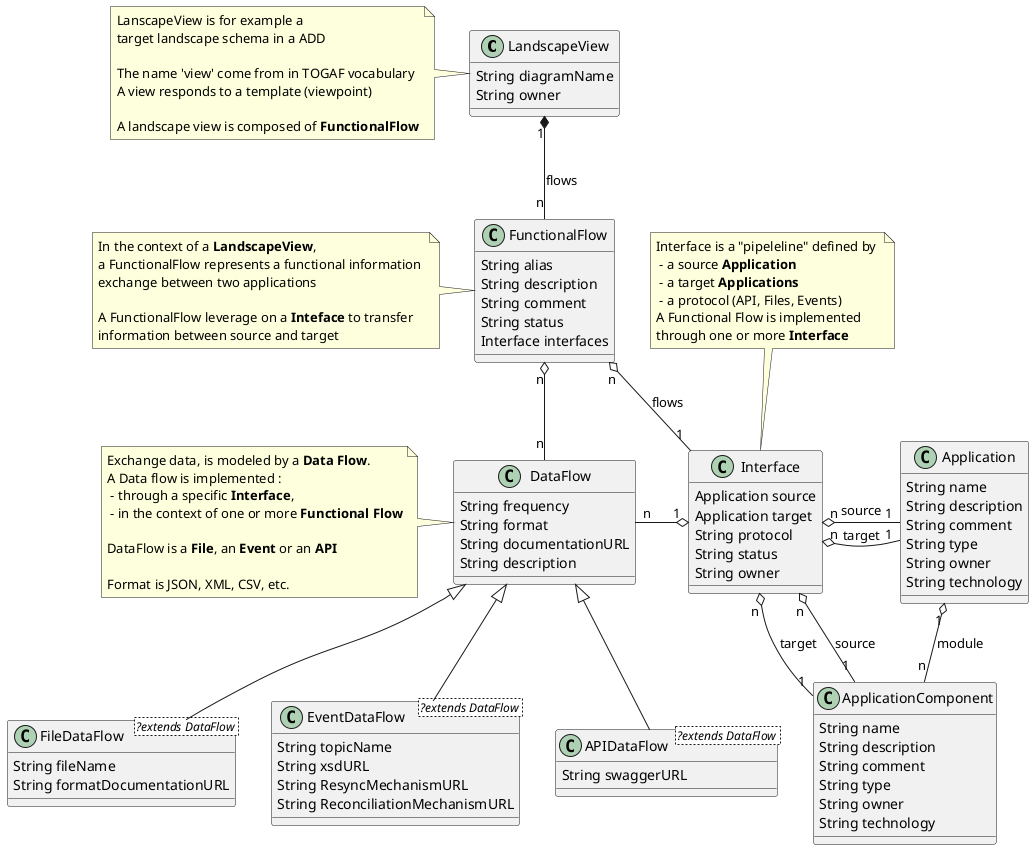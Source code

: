 @startuml
LandscapeView "1" *-down- "n" FunctionalFlow : flows
FunctionalFlow "n" o-down- "1" Interface : flows
'FunctionalFlow "1" o-- "n" DataFlow
DataFlow "n" -right-o "1" Interface
DataFlow "n" -up-o "n" FunctionalFlow




Interface "n" o-right- "1" Application : source
Interface "n" o-right- "1" Application : target
Interface "n" o-- "1" ApplicationComponent : source
Interface "n" o-- "1" ApplicationComponent : target

Application "1" o-- "n" ApplicationComponent : module

DataFlow <|-- FileDataFlow
DataFlow <|-- EventDataFlow
DataFlow <|-- APIDataFlow




Class LandscapeView {
   String diagramName 
   String owner
}
note left of LandscapeView
  LanscapeView is for example a 
  target landscape schema in a ADD
  
  The name 'view' come from in TOGAF vocabulary
  A view responds to a template (viewpoint)

  A landscape view is composed of <b>FunctionalFlow</b>
end note 

Class FunctionalFlow {
   String alias
   String description
   String comment
   String status
	Interface interfaces
}
note left of FunctionalFlow
  In the context of a <b>LandscapeView</b>,
  a FunctionalFlow represents a functional information 
  exchange between two applications
  
  A FunctionalFlow leverage on a <b>Inteface</b> to transfer
  information between source and target
end note 

Class Interface {
   Application source
   Application target
   String protocol
   String status
   String owner
}
note top of Interface
   Interface is a "pipeleline" defined by 
    - a source <b>Application</b>
    - a target <b>Applications</b>
    - a protocol (API, Files, Events)
   A Functional Flow is implemented 
   through one or more <b>Interface</b>
end note


Class Application {
   String name
   String description
   String comment
   String type
   String owner
   String technology
}

Class ApplicationComponent {
   String name
   String description
   String comment
   String type
   String owner
   String technology
}


Class DataFlow {
	String frequency
   String format 
   String documentationURL
   String description
}
note left of DataFlow
  Exchange data, is modeled by a <b>Data Flow</b>.
  A Data flow is implemented :
   - through a specific <b>Interface</b>, 
   - in the context of one or more <b>Functional Flow</b>
  
  DataFlow is a <b>File</b>, an <b>Event</b> or an <b>API</b>

  Format is JSON, XML, CSV, etc.
end note 


Class FileDataFlow <?extends DataFlow > {
   String fileName
   String formatDocumentationURL
}

Class EventDataFlow <?extends DataFlow > {
   String topicName
   String xsdURL
   String ResyncMechanismURL
   String ReconciliationMechanismURL
}

Class APIDataFlow <?extends DataFlow > {
   String swaggerURL
}
@enduml